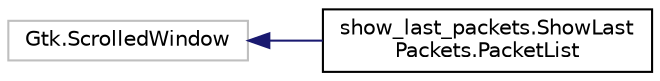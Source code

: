 digraph "Graphical Class Hierarchy"
{
 // LATEX_PDF_SIZE
  edge [fontname="Helvetica",fontsize="10",labelfontname="Helvetica",labelfontsize="10"];
  node [fontname="Helvetica",fontsize="10",shape=record];
  rankdir="LR";
  Node3624 [label="Gtk.ScrolledWindow",height=0.2,width=0.4,color="grey75", fillcolor="white", style="filled",tooltip=" "];
  Node3624 -> Node0 [dir="back",color="midnightblue",fontsize="10",style="solid",fontname="Helvetica"];
  Node0 [label="show_last_packets.ShowLast\lPackets.PacketList",height=0.2,width=0.4,color="black", fillcolor="white", style="filled",URL="$classshow__last__packets_1_1_show_last_packets_1_1_packet_list.html",tooltip=" "];
}

